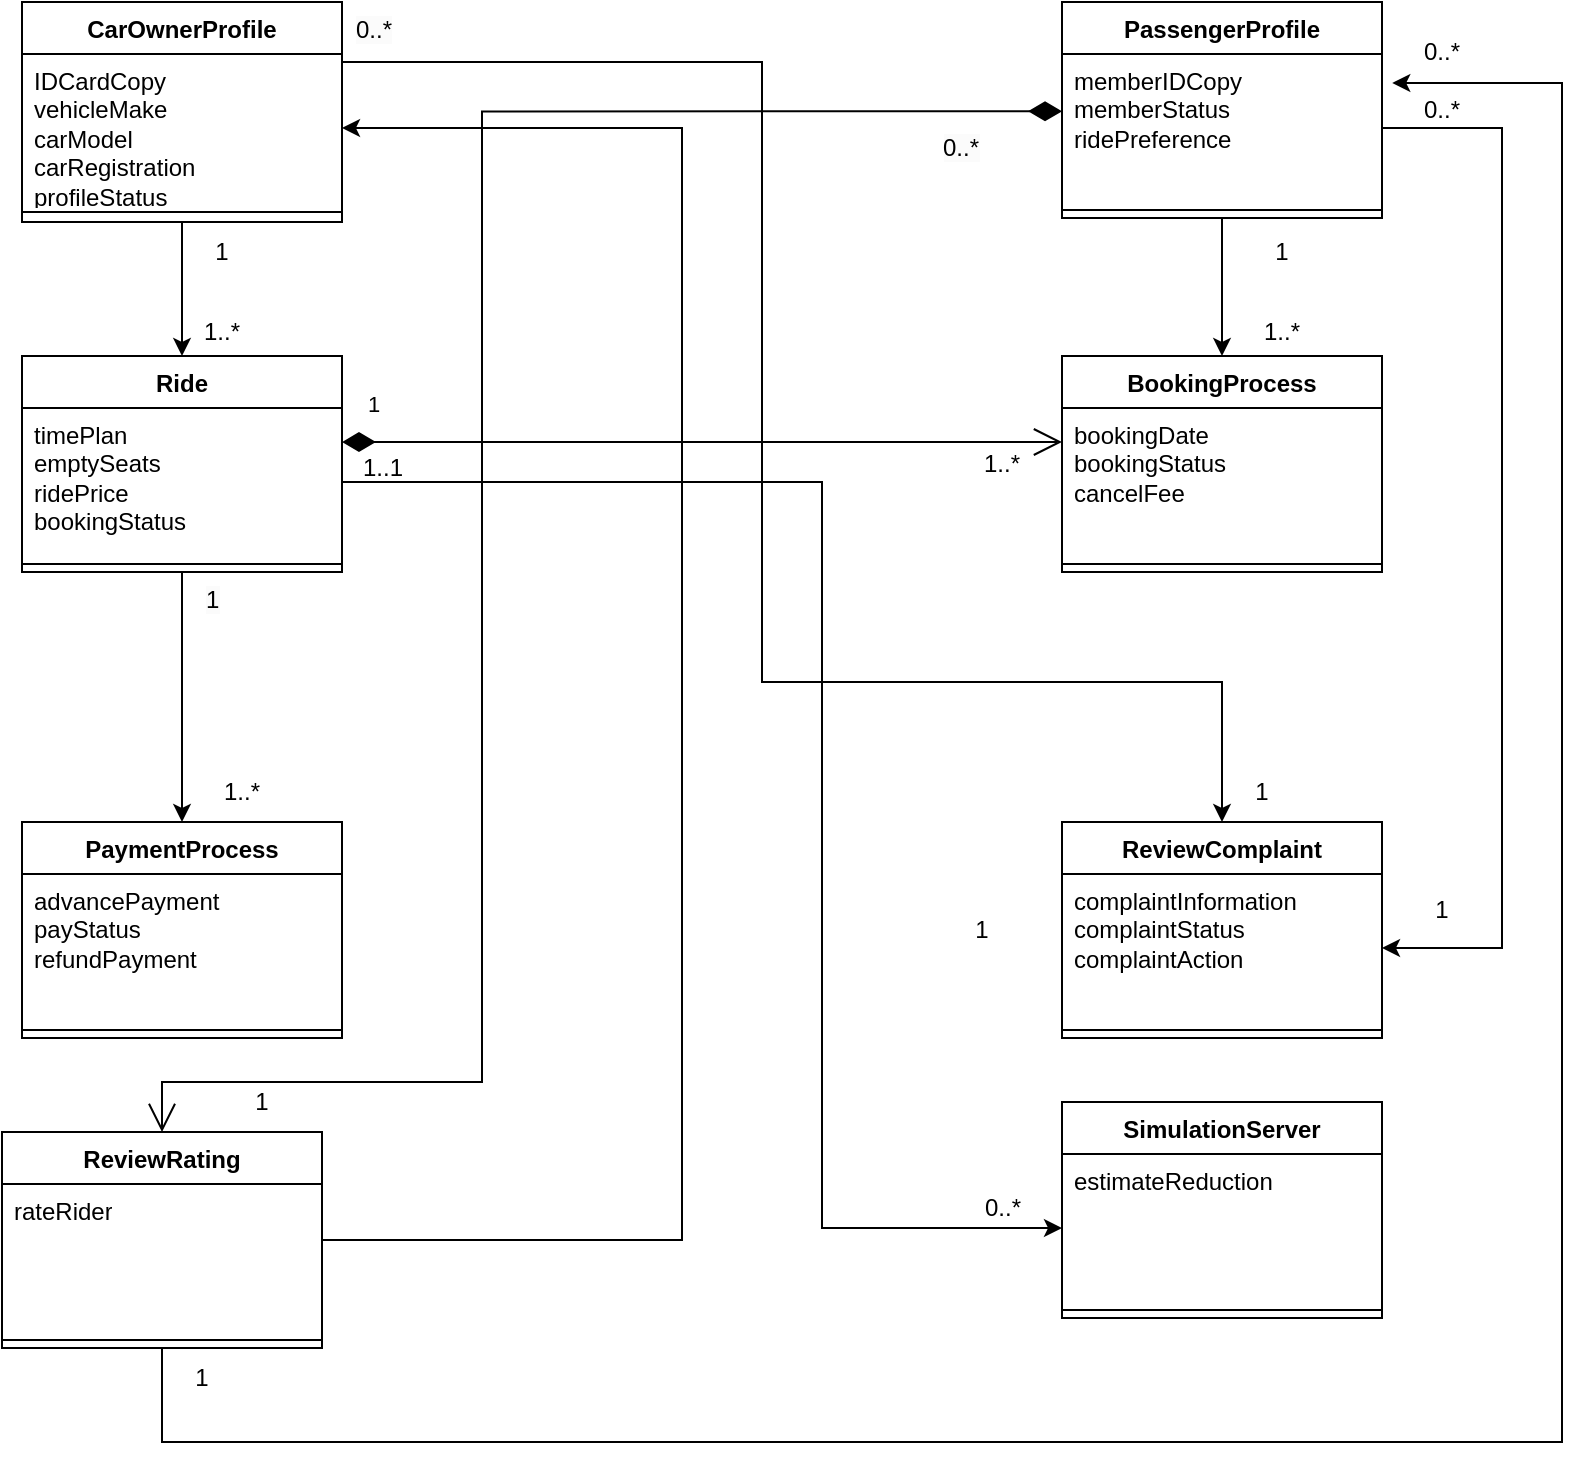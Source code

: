 <mxfile version="24.7.14">
  <diagram name="Page-1" id="QEtZ0x9c_8Vz3te_OIIZ">
    <mxGraphModel dx="1310" dy="792" grid="1" gridSize="10" guides="1" tooltips="1" connect="1" arrows="1" fold="1" page="1" pageScale="1" pageWidth="827" pageHeight="1169" math="0" shadow="0">
      <root>
        <mxCell id="0" />
        <mxCell id="1" parent="0" />
        <mxCell id="FnVn-_BfPekHfP2kr3_9-29" style="edgeStyle=orthogonalEdgeStyle;rounded=0;orthogonalLoop=1;jettySize=auto;html=1;" edge="1" parent="1" source="FnVn-_BfPekHfP2kr3_9-1" target="FnVn-_BfPekHfP2kr3_9-10">
          <mxGeometry relative="1" as="geometry" />
        </mxCell>
        <mxCell id="FnVn-_BfPekHfP2kr3_9-63" style="edgeStyle=orthogonalEdgeStyle;rounded=0;orthogonalLoop=1;jettySize=auto;html=1;entryX=0.5;entryY=0;entryDx=0;entryDy=0;" edge="1" parent="1" source="FnVn-_BfPekHfP2kr3_9-1" target="FnVn-_BfPekHfP2kr3_9-19">
          <mxGeometry relative="1" as="geometry">
            <mxPoint x="410" y="75" as="targetPoint" />
            <Array as="points">
              <mxPoint x="400" y="50" />
              <mxPoint x="400" y="360" />
              <mxPoint x="630" y="360" />
            </Array>
          </mxGeometry>
        </mxCell>
        <mxCell id="FnVn-_BfPekHfP2kr3_9-1" value="CarOwnerProfile" style="swimlane;fontStyle=1;align=center;verticalAlign=top;childLayout=stackLayout;horizontal=1;startSize=26;horizontalStack=0;resizeParent=1;resizeParentMax=0;resizeLast=0;collapsible=1;marginBottom=0;whiteSpace=wrap;html=1;" vertex="1" parent="1">
          <mxGeometry x="30" y="20" width="160" height="110" as="geometry" />
        </mxCell>
        <mxCell id="FnVn-_BfPekHfP2kr3_9-2" value="&lt;div&gt;IDCardCopy&lt;/div&gt;&lt;div&gt;vehicleMake&lt;/div&gt;&lt;div&gt;carModel&lt;/div&gt;&lt;div&gt;carRegistration&lt;/div&gt;&lt;div&gt;profileStatus&lt;/div&gt;" style="text;strokeColor=none;fillColor=none;align=left;verticalAlign=top;spacingLeft=4;spacingRight=4;overflow=hidden;rotatable=0;points=[[0,0.5],[1,0.5]];portConstraint=eastwest;whiteSpace=wrap;html=1;" vertex="1" parent="FnVn-_BfPekHfP2kr3_9-1">
          <mxGeometry y="26" width="160" height="74" as="geometry" />
        </mxCell>
        <mxCell id="FnVn-_BfPekHfP2kr3_9-3" value="" style="line;strokeWidth=1;fillColor=none;align=left;verticalAlign=middle;spacingTop=-1;spacingLeft=3;spacingRight=3;rotatable=0;labelPosition=right;points=[];portConstraint=eastwest;strokeColor=inherit;" vertex="1" parent="FnVn-_BfPekHfP2kr3_9-1">
          <mxGeometry y="100" width="160" height="10" as="geometry" />
        </mxCell>
        <mxCell id="FnVn-_BfPekHfP2kr3_9-39" style="edgeStyle=orthogonalEdgeStyle;rounded=0;orthogonalLoop=1;jettySize=auto;html=1;" edge="1" parent="1" source="FnVn-_BfPekHfP2kr3_9-7" target="FnVn-_BfPekHfP2kr3_9-13">
          <mxGeometry relative="1" as="geometry" />
        </mxCell>
        <mxCell id="FnVn-_BfPekHfP2kr3_9-7" value="PassengerProfile" style="swimlane;fontStyle=1;align=center;verticalAlign=top;childLayout=stackLayout;horizontal=1;startSize=26;horizontalStack=0;resizeParent=1;resizeParentMax=0;resizeLast=0;collapsible=1;marginBottom=0;whiteSpace=wrap;html=1;" vertex="1" parent="1">
          <mxGeometry x="550" y="20" width="160" height="108" as="geometry" />
        </mxCell>
        <mxCell id="FnVn-_BfPekHfP2kr3_9-8" value="&lt;div&gt;memberIDCopy&lt;/div&gt;&lt;div&gt;memberStatus&lt;/div&gt;&lt;div&gt;ridePreference&lt;/div&gt;&lt;div&gt;&lt;br&gt;&lt;/div&gt;" style="text;strokeColor=none;fillColor=none;align=left;verticalAlign=top;spacingLeft=4;spacingRight=4;overflow=hidden;rotatable=0;points=[[0,0.5],[1,0.5]];portConstraint=eastwest;whiteSpace=wrap;html=1;" vertex="1" parent="FnVn-_BfPekHfP2kr3_9-7">
          <mxGeometry y="26" width="160" height="74" as="geometry" />
        </mxCell>
        <mxCell id="FnVn-_BfPekHfP2kr3_9-9" value="" style="line;strokeWidth=1;fillColor=none;align=left;verticalAlign=middle;spacingTop=-1;spacingLeft=3;spacingRight=3;rotatable=0;labelPosition=right;points=[];portConstraint=eastwest;strokeColor=inherit;" vertex="1" parent="FnVn-_BfPekHfP2kr3_9-7">
          <mxGeometry y="100" width="160" height="8" as="geometry" />
        </mxCell>
        <mxCell id="FnVn-_BfPekHfP2kr3_9-51" style="edgeStyle=orthogonalEdgeStyle;rounded=0;orthogonalLoop=1;jettySize=auto;html=1;entryX=0.5;entryY=0;entryDx=0;entryDy=0;" edge="1" parent="1" source="FnVn-_BfPekHfP2kr3_9-10" target="FnVn-_BfPekHfP2kr3_9-16">
          <mxGeometry relative="1" as="geometry" />
        </mxCell>
        <mxCell id="FnVn-_BfPekHfP2kr3_9-10" value="Ride" style="swimlane;fontStyle=1;align=center;verticalAlign=top;childLayout=stackLayout;horizontal=1;startSize=26;horizontalStack=0;resizeParent=1;resizeParentMax=0;resizeLast=0;collapsible=1;marginBottom=0;whiteSpace=wrap;html=1;" vertex="1" parent="1">
          <mxGeometry x="30" y="197" width="160" height="108" as="geometry" />
        </mxCell>
        <mxCell id="FnVn-_BfPekHfP2kr3_9-11" value="&lt;div&gt;timePlan&lt;/div&gt;&lt;div&gt;emptySeats&lt;/div&gt;&lt;div&gt;ridePrice&lt;/div&gt;&lt;div&gt;bookingStatus&lt;/div&gt;" style="text;strokeColor=none;fillColor=none;align=left;verticalAlign=top;spacingLeft=4;spacingRight=4;overflow=hidden;rotatable=0;points=[[0,0.5],[1,0.5]];portConstraint=eastwest;whiteSpace=wrap;html=1;" vertex="1" parent="FnVn-_BfPekHfP2kr3_9-10">
          <mxGeometry y="26" width="160" height="74" as="geometry" />
        </mxCell>
        <mxCell id="FnVn-_BfPekHfP2kr3_9-12" value="" style="line;strokeWidth=1;fillColor=none;align=left;verticalAlign=middle;spacingTop=-1;spacingLeft=3;spacingRight=3;rotatable=0;labelPosition=right;points=[];portConstraint=eastwest;strokeColor=inherit;" vertex="1" parent="FnVn-_BfPekHfP2kr3_9-10">
          <mxGeometry y="100" width="160" height="8" as="geometry" />
        </mxCell>
        <mxCell id="FnVn-_BfPekHfP2kr3_9-13" value="BookingProcess" style="swimlane;fontStyle=1;align=center;verticalAlign=top;childLayout=stackLayout;horizontal=1;startSize=26;horizontalStack=0;resizeParent=1;resizeParentMax=0;resizeLast=0;collapsible=1;marginBottom=0;whiteSpace=wrap;html=1;" vertex="1" parent="1">
          <mxGeometry x="550" y="197" width="160" height="108" as="geometry" />
        </mxCell>
        <mxCell id="FnVn-_BfPekHfP2kr3_9-14" value="&lt;div&gt;bookingDate&lt;/div&gt;&lt;div&gt;bookingStatus&lt;/div&gt;&lt;div&gt;cancelFee&lt;/div&gt;" style="text;strokeColor=none;fillColor=none;align=left;verticalAlign=top;spacingLeft=4;spacingRight=4;overflow=hidden;rotatable=0;points=[[0,0.5],[1,0.5]];portConstraint=eastwest;whiteSpace=wrap;html=1;" vertex="1" parent="FnVn-_BfPekHfP2kr3_9-13">
          <mxGeometry y="26" width="160" height="74" as="geometry" />
        </mxCell>
        <mxCell id="FnVn-_BfPekHfP2kr3_9-15" value="" style="line;strokeWidth=1;fillColor=none;align=left;verticalAlign=middle;spacingTop=-1;spacingLeft=3;spacingRight=3;rotatable=0;labelPosition=right;points=[];portConstraint=eastwest;strokeColor=inherit;" vertex="1" parent="FnVn-_BfPekHfP2kr3_9-13">
          <mxGeometry y="100" width="160" height="8" as="geometry" />
        </mxCell>
        <mxCell id="FnVn-_BfPekHfP2kr3_9-16" value="PaymentProcess" style="swimlane;fontStyle=1;align=center;verticalAlign=top;childLayout=stackLayout;horizontal=1;startSize=26;horizontalStack=0;resizeParent=1;resizeParentMax=0;resizeLast=0;collapsible=1;marginBottom=0;whiteSpace=wrap;html=1;" vertex="1" parent="1">
          <mxGeometry x="30" y="430" width="160" height="108" as="geometry" />
        </mxCell>
        <mxCell id="FnVn-_BfPekHfP2kr3_9-17" value="&lt;div&gt;&lt;span style=&quot;background-color: initial;&quot;&gt;advancePayment&lt;/span&gt;&lt;/div&gt;&lt;div&gt;payStatus&lt;/div&gt;&lt;div&gt;refundPayment&lt;/div&gt;" style="text;strokeColor=none;fillColor=none;align=left;verticalAlign=top;spacingLeft=4;spacingRight=4;overflow=hidden;rotatable=0;points=[[0,0.5],[1,0.5]];portConstraint=eastwest;whiteSpace=wrap;html=1;" vertex="1" parent="FnVn-_BfPekHfP2kr3_9-16">
          <mxGeometry y="26" width="160" height="74" as="geometry" />
        </mxCell>
        <mxCell id="FnVn-_BfPekHfP2kr3_9-18" value="" style="line;strokeWidth=1;fillColor=none;align=left;verticalAlign=middle;spacingTop=-1;spacingLeft=3;spacingRight=3;rotatable=0;labelPosition=right;points=[];portConstraint=eastwest;strokeColor=inherit;" vertex="1" parent="FnVn-_BfPekHfP2kr3_9-16">
          <mxGeometry y="100" width="160" height="8" as="geometry" />
        </mxCell>
        <mxCell id="FnVn-_BfPekHfP2kr3_9-19" value="ReviewComplaint" style="swimlane;fontStyle=1;align=center;verticalAlign=top;childLayout=stackLayout;horizontal=1;startSize=26;horizontalStack=0;resizeParent=1;resizeParentMax=0;resizeLast=0;collapsible=1;marginBottom=0;whiteSpace=wrap;html=1;" vertex="1" parent="1">
          <mxGeometry x="550" y="430" width="160" height="108" as="geometry" />
        </mxCell>
        <mxCell id="FnVn-_BfPekHfP2kr3_9-20" value="&lt;div&gt;&lt;span style=&quot;background-color: initial;&quot;&gt;complaintInformation&lt;/span&gt;&lt;/div&gt;&lt;div&gt;&lt;span style=&quot;background-color: initial;&quot;&gt;complaintStatus&lt;/span&gt;&lt;br&gt;&lt;/div&gt;&lt;div&gt;complaintAction&lt;br&gt;&lt;/div&gt;" style="text;strokeColor=none;fillColor=none;align=left;verticalAlign=top;spacingLeft=4;spacingRight=4;overflow=hidden;rotatable=0;points=[[0,0.5],[1,0.5]];portConstraint=eastwest;whiteSpace=wrap;html=1;" vertex="1" parent="FnVn-_BfPekHfP2kr3_9-19">
          <mxGeometry y="26" width="160" height="74" as="geometry" />
        </mxCell>
        <mxCell id="FnVn-_BfPekHfP2kr3_9-21" value="" style="line;strokeWidth=1;fillColor=none;align=left;verticalAlign=middle;spacingTop=-1;spacingLeft=3;spacingRight=3;rotatable=0;labelPosition=right;points=[];portConstraint=eastwest;strokeColor=inherit;" vertex="1" parent="FnVn-_BfPekHfP2kr3_9-19">
          <mxGeometry y="100" width="160" height="8" as="geometry" />
        </mxCell>
        <mxCell id="FnVn-_BfPekHfP2kr3_9-55" style="edgeStyle=orthogonalEdgeStyle;rounded=0;orthogonalLoop=1;jettySize=auto;html=1;entryX=1;entryY=0.5;entryDx=0;entryDy=0;" edge="1" parent="1" source="FnVn-_BfPekHfP2kr3_9-22" target="FnVn-_BfPekHfP2kr3_9-2">
          <mxGeometry relative="1" as="geometry">
            <mxPoint x="370" y="80" as="targetPoint" />
            <Array as="points">
              <mxPoint x="360" y="639" />
              <mxPoint x="360" y="83" />
            </Array>
          </mxGeometry>
        </mxCell>
        <mxCell id="FnVn-_BfPekHfP2kr3_9-22" value="ReviewRating" style="swimlane;fontStyle=1;align=center;verticalAlign=top;childLayout=stackLayout;horizontal=1;startSize=26;horizontalStack=0;resizeParent=1;resizeParentMax=0;resizeLast=0;collapsible=1;marginBottom=0;whiteSpace=wrap;html=1;" vertex="1" parent="1">
          <mxGeometry x="20" y="585" width="160" height="108" as="geometry" />
        </mxCell>
        <mxCell id="FnVn-_BfPekHfP2kr3_9-23" value="&lt;div&gt;rateRider&lt;/div&gt;&lt;div&gt;&lt;br&gt;&lt;/div&gt;" style="text;strokeColor=none;fillColor=none;align=left;verticalAlign=top;spacingLeft=4;spacingRight=4;overflow=hidden;rotatable=0;points=[[0,0.5],[1,0.5]];portConstraint=eastwest;whiteSpace=wrap;html=1;" vertex="1" parent="FnVn-_BfPekHfP2kr3_9-22">
          <mxGeometry y="26" width="160" height="74" as="geometry" />
        </mxCell>
        <mxCell id="FnVn-_BfPekHfP2kr3_9-24" value="" style="line;strokeWidth=1;fillColor=none;align=left;verticalAlign=middle;spacingTop=-1;spacingLeft=3;spacingRight=3;rotatable=0;labelPosition=right;points=[];portConstraint=eastwest;strokeColor=inherit;" vertex="1" parent="FnVn-_BfPekHfP2kr3_9-22">
          <mxGeometry y="100" width="160" height="8" as="geometry" />
        </mxCell>
        <mxCell id="FnVn-_BfPekHfP2kr3_9-25" value="SimulationServer" style="swimlane;fontStyle=1;align=center;verticalAlign=top;childLayout=stackLayout;horizontal=1;startSize=26;horizontalStack=0;resizeParent=1;resizeParentMax=0;resizeLast=0;collapsible=1;marginBottom=0;whiteSpace=wrap;html=1;" vertex="1" parent="1">
          <mxGeometry x="550" y="570" width="160" height="108" as="geometry" />
        </mxCell>
        <mxCell id="FnVn-_BfPekHfP2kr3_9-26" value="&lt;div&gt;estimateReduction&lt;/div&gt;" style="text;strokeColor=none;fillColor=none;align=left;verticalAlign=top;spacingLeft=4;spacingRight=4;overflow=hidden;rotatable=0;points=[[0,0.5],[1,0.5]];portConstraint=eastwest;whiteSpace=wrap;html=1;" vertex="1" parent="FnVn-_BfPekHfP2kr3_9-25">
          <mxGeometry y="26" width="160" height="74" as="geometry" />
        </mxCell>
        <mxCell id="FnVn-_BfPekHfP2kr3_9-27" value="" style="line;strokeWidth=1;fillColor=none;align=left;verticalAlign=middle;spacingTop=-1;spacingLeft=3;spacingRight=3;rotatable=0;labelPosition=right;points=[];portConstraint=eastwest;strokeColor=inherit;" vertex="1" parent="FnVn-_BfPekHfP2kr3_9-25">
          <mxGeometry y="100" width="160" height="8" as="geometry" />
        </mxCell>
        <mxCell id="FnVn-_BfPekHfP2kr3_9-30" value="1..*" style="text;html=1;align=center;verticalAlign=middle;whiteSpace=wrap;rounded=0;" vertex="1" parent="1">
          <mxGeometry x="100" y="180" width="60" height="10" as="geometry" />
        </mxCell>
        <mxCell id="FnVn-_BfPekHfP2kr3_9-38" value="1" style="text;html=1;align=center;verticalAlign=middle;whiteSpace=wrap;rounded=0;" vertex="1" parent="1">
          <mxGeometry x="100" y="140" width="60" height="10" as="geometry" />
        </mxCell>
        <mxCell id="FnVn-_BfPekHfP2kr3_9-45" value="1" style="text;html=1;align=center;verticalAlign=middle;whiteSpace=wrap;rounded=0;" vertex="1" parent="1">
          <mxGeometry x="630" y="140" width="60" height="10" as="geometry" />
        </mxCell>
        <mxCell id="FnVn-_BfPekHfP2kr3_9-46" value="1..*" style="text;html=1;align=center;verticalAlign=middle;whiteSpace=wrap;rounded=0;" vertex="1" parent="1">
          <mxGeometry x="630" y="180" width="60" height="10" as="geometry" />
        </mxCell>
        <mxCell id="FnVn-_BfPekHfP2kr3_9-50" value="1..*" style="text;html=1;align=center;verticalAlign=middle;whiteSpace=wrap;rounded=0;" vertex="1" parent="1">
          <mxGeometry x="490" y="246" width="60" height="10" as="geometry" />
        </mxCell>
        <mxCell id="FnVn-_BfPekHfP2kr3_9-52" value="&lt;span style=&quot;color: rgb(0, 0, 0); font-family: Helvetica; font-size: 12px; font-style: normal; font-variant-ligatures: normal; font-variant-caps: normal; font-weight: 400; letter-spacing: normal; orphans: 2; text-align: center; text-indent: 0px; text-transform: none; widows: 2; word-spacing: 0px; -webkit-text-stroke-width: 0px; white-space: normal; background-color: rgb(251, 251, 251); text-decoration-thickness: initial; text-decoration-style: initial; text-decoration-color: initial; display: inline !important; float: none;&quot;&gt;1&lt;/span&gt;" style="text;whiteSpace=wrap;html=1;" vertex="1" parent="1">
          <mxGeometry x="120" y="305" width="40" height="40" as="geometry" />
        </mxCell>
        <mxCell id="FnVn-_BfPekHfP2kr3_9-53" value="1..*" style="text;html=1;align=center;verticalAlign=middle;whiteSpace=wrap;rounded=0;" vertex="1" parent="1">
          <mxGeometry x="110" y="410" width="60" height="10" as="geometry" />
        </mxCell>
        <mxCell id="FnVn-_BfPekHfP2kr3_9-56" style="edgeStyle=orthogonalEdgeStyle;rounded=0;orthogonalLoop=1;jettySize=auto;html=1;entryX=1.032;entryY=0.196;entryDx=0;entryDy=0;entryPerimeter=0;" edge="1" parent="1" source="FnVn-_BfPekHfP2kr3_9-24" target="FnVn-_BfPekHfP2kr3_9-8">
          <mxGeometry relative="1" as="geometry">
            <mxPoint x="791.905" y="660" as="targetPoint" />
            <Array as="points">
              <mxPoint x="100" y="740" />
              <mxPoint x="800" y="740" />
              <mxPoint x="800" y="61" />
            </Array>
          </mxGeometry>
        </mxCell>
        <mxCell id="FnVn-_BfPekHfP2kr3_9-58" value="1" style="text;html=1;align=center;verticalAlign=middle;whiteSpace=wrap;rounded=0;" vertex="1" parent="1">
          <mxGeometry x="90" y="693" width="60" height="30" as="geometry" />
        </mxCell>
        <mxCell id="FnVn-_BfPekHfP2kr3_9-59" value="0..*" style="text;html=1;align=center;verticalAlign=middle;whiteSpace=wrap;rounded=0;" vertex="1" parent="1">
          <mxGeometry x="710" y="40" width="60" height="10" as="geometry" />
        </mxCell>
        <mxCell id="FnVn-_BfPekHfP2kr3_9-62" value="1" style="text;html=1;align=center;verticalAlign=middle;whiteSpace=wrap;rounded=0;" vertex="1" parent="1">
          <mxGeometry x="480" y="479" width="60" height="10" as="geometry" />
        </mxCell>
        <mxCell id="FnVn-_BfPekHfP2kr3_9-64" value="&lt;span style=&quot;color: rgb(0, 0, 0); font-family: Helvetica; font-size: 12px; font-style: normal; font-variant-ligatures: normal; font-variant-caps: normal; font-weight: 400; letter-spacing: normal; orphans: 2; text-align: center; text-indent: 0px; text-transform: none; widows: 2; word-spacing: 0px; -webkit-text-stroke-width: 0px; white-space: normal; background-color: rgb(251, 251, 251); text-decoration-thickness: initial; text-decoration-style: initial; text-decoration-color: initial; display: inline !important; float: none;&quot;&gt;0..*&lt;/span&gt;" style="text;whiteSpace=wrap;html=1;" vertex="1" parent="1">
          <mxGeometry x="195" y="20" width="50" height="40" as="geometry" />
        </mxCell>
        <mxCell id="FnVn-_BfPekHfP2kr3_9-65" value="1" style="text;html=1;align=center;verticalAlign=middle;whiteSpace=wrap;rounded=0;" vertex="1" parent="1">
          <mxGeometry x="620" y="410" width="60" height="10" as="geometry" />
        </mxCell>
        <mxCell id="FnVn-_BfPekHfP2kr3_9-67" value="1" style="endArrow=open;html=1;endSize=12;startArrow=diamondThin;startSize=14;startFill=1;edgeStyle=orthogonalEdgeStyle;align=left;verticalAlign=bottom;rounded=0;entryX=0;entryY=0.5;entryDx=0;entryDy=0;" edge="1" parent="1">
          <mxGeometry x="-0.945" y="10" relative="1" as="geometry">
            <mxPoint x="190" y="240" as="sourcePoint" />
            <mxPoint x="550" y="240.0" as="targetPoint" />
            <mxPoint x="1" as="offset" />
          </mxGeometry>
        </mxCell>
        <mxCell id="FnVn-_BfPekHfP2kr3_9-69" value="" style="endArrow=open;html=1;endSize=12;startArrow=diamondThin;startSize=14;startFill=1;edgeStyle=orthogonalEdgeStyle;align=left;verticalAlign=bottom;rounded=0;movable=1;resizable=1;rotatable=1;deletable=1;editable=1;locked=0;connectable=1;" edge="1" parent="1" target="FnVn-_BfPekHfP2kr3_9-22">
          <mxGeometry x="-0.875" y="41" relative="1" as="geometry">
            <mxPoint x="550" y="74.66" as="sourcePoint" />
            <mxPoint x="100" y="580" as="targetPoint" />
            <Array as="points">
              <mxPoint x="260" y="75" />
              <mxPoint x="260" y="560" />
              <mxPoint x="100" y="560" />
            </Array>
            <mxPoint x="1" as="offset" />
          </mxGeometry>
        </mxCell>
        <mxCell id="FnVn-_BfPekHfP2kr3_9-71" value="&lt;span style=&quot;font-size: 12px; text-wrap: wrap; background-color: rgb(251, 251, 251);&quot;&gt;0..*&lt;/span&gt;" style="edgeLabel;html=1;align=center;verticalAlign=middle;resizable=0;points=[];" vertex="1" connectable="0" parent="FnVn-_BfPekHfP2kr3_9-69">
          <mxGeometry x="-0.897" y="1" relative="1" as="geometry">
            <mxPoint x="-2" y="17" as="offset" />
          </mxGeometry>
        </mxCell>
        <mxCell id="FnVn-_BfPekHfP2kr3_9-73" value="1" style="text;html=1;align=center;verticalAlign=middle;whiteSpace=wrap;rounded=0;" vertex="1" parent="1">
          <mxGeometry x="120" y="555" width="60" height="30" as="geometry" />
        </mxCell>
        <mxCell id="FnVn-_BfPekHfP2kr3_9-75" style="edgeStyle=orthogonalEdgeStyle;rounded=0;orthogonalLoop=1;jettySize=auto;html=1;entryX=0;entryY=0.5;entryDx=0;entryDy=0;" edge="1" parent="1" source="FnVn-_BfPekHfP2kr3_9-11" target="FnVn-_BfPekHfP2kr3_9-26">
          <mxGeometry relative="1" as="geometry">
            <Array as="points">
              <mxPoint x="430" y="260" />
              <mxPoint x="430" y="633" />
            </Array>
          </mxGeometry>
        </mxCell>
        <mxCell id="FnVn-_BfPekHfP2kr3_9-76" value="1..1" style="text;html=1;align=center;verticalAlign=middle;resizable=0;points=[];autosize=1;strokeColor=none;fillColor=none;" vertex="1" parent="1">
          <mxGeometry x="190" y="238" width="40" height="30" as="geometry" />
        </mxCell>
        <mxCell id="FnVn-_BfPekHfP2kr3_9-77" value="0..*" style="text;html=1;align=center;verticalAlign=middle;resizable=0;points=[];autosize=1;strokeColor=none;fillColor=none;" vertex="1" parent="1">
          <mxGeometry x="500" y="608" width="40" height="30" as="geometry" />
        </mxCell>
        <mxCell id="FnVn-_BfPekHfP2kr3_9-78" style="edgeStyle=orthogonalEdgeStyle;rounded=0;orthogonalLoop=1;jettySize=auto;html=1;entryX=1;entryY=0.5;entryDx=0;entryDy=0;" edge="1" parent="1" source="FnVn-_BfPekHfP2kr3_9-8" target="FnVn-_BfPekHfP2kr3_9-20">
          <mxGeometry relative="1" as="geometry">
            <Array as="points">
              <mxPoint x="770" y="83" />
              <mxPoint x="770" y="493" />
            </Array>
          </mxGeometry>
        </mxCell>
        <mxCell id="FnVn-_BfPekHfP2kr3_9-79" value="0..*" style="text;html=1;align=center;verticalAlign=middle;whiteSpace=wrap;rounded=0;" vertex="1" parent="1">
          <mxGeometry x="710" y="69" width="60" height="10" as="geometry" />
        </mxCell>
        <mxCell id="FnVn-_BfPekHfP2kr3_9-80" value="1" style="text;html=1;align=center;verticalAlign=middle;whiteSpace=wrap;rounded=0;" vertex="1" parent="1">
          <mxGeometry x="710" y="469" width="60" height="10" as="geometry" />
        </mxCell>
      </root>
    </mxGraphModel>
  </diagram>
</mxfile>
